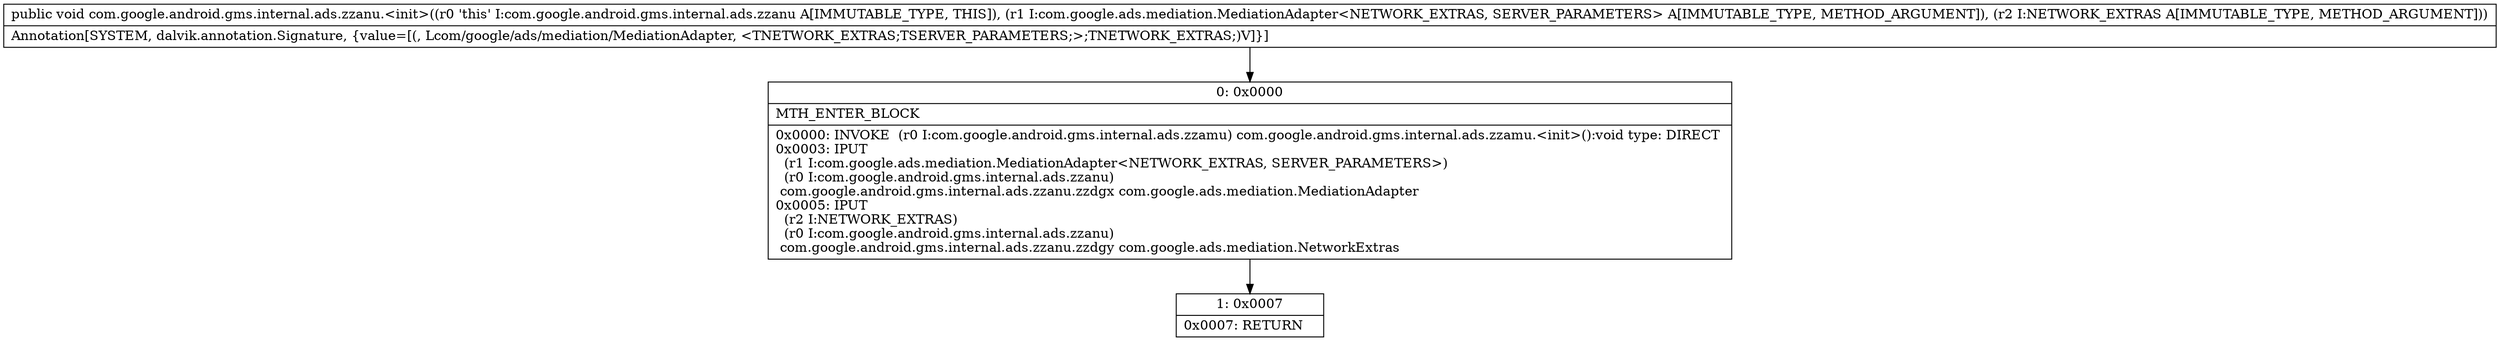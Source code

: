 digraph "CFG forcom.google.android.gms.internal.ads.zzanu.\<init\>(Lcom\/google\/ads\/mediation\/MediationAdapter;Lcom\/google\/ads\/mediation\/NetworkExtras;)V" {
Node_0 [shape=record,label="{0\:\ 0x0000|MTH_ENTER_BLOCK\l|0x0000: INVOKE  (r0 I:com.google.android.gms.internal.ads.zzamu) com.google.android.gms.internal.ads.zzamu.\<init\>():void type: DIRECT \l0x0003: IPUT  \l  (r1 I:com.google.ads.mediation.MediationAdapter\<NETWORK_EXTRAS, SERVER_PARAMETERS\>)\l  (r0 I:com.google.android.gms.internal.ads.zzanu)\l com.google.android.gms.internal.ads.zzanu.zzdgx com.google.ads.mediation.MediationAdapter \l0x0005: IPUT  \l  (r2 I:NETWORK_EXTRAS)\l  (r0 I:com.google.android.gms.internal.ads.zzanu)\l com.google.android.gms.internal.ads.zzanu.zzdgy com.google.ads.mediation.NetworkExtras \l}"];
Node_1 [shape=record,label="{1\:\ 0x0007|0x0007: RETURN   \l}"];
MethodNode[shape=record,label="{public void com.google.android.gms.internal.ads.zzanu.\<init\>((r0 'this' I:com.google.android.gms.internal.ads.zzanu A[IMMUTABLE_TYPE, THIS]), (r1 I:com.google.ads.mediation.MediationAdapter\<NETWORK_EXTRAS, SERVER_PARAMETERS\> A[IMMUTABLE_TYPE, METHOD_ARGUMENT]), (r2 I:NETWORK_EXTRAS A[IMMUTABLE_TYPE, METHOD_ARGUMENT]))  | Annotation[SYSTEM, dalvik.annotation.Signature, \{value=[(, Lcom\/google\/ads\/mediation\/MediationAdapter, \<TNETWORK_EXTRAS;TSERVER_PARAMETERS;\>;TNETWORK_EXTRAS;)V]\}]\l}"];
MethodNode -> Node_0;
Node_0 -> Node_1;
}

